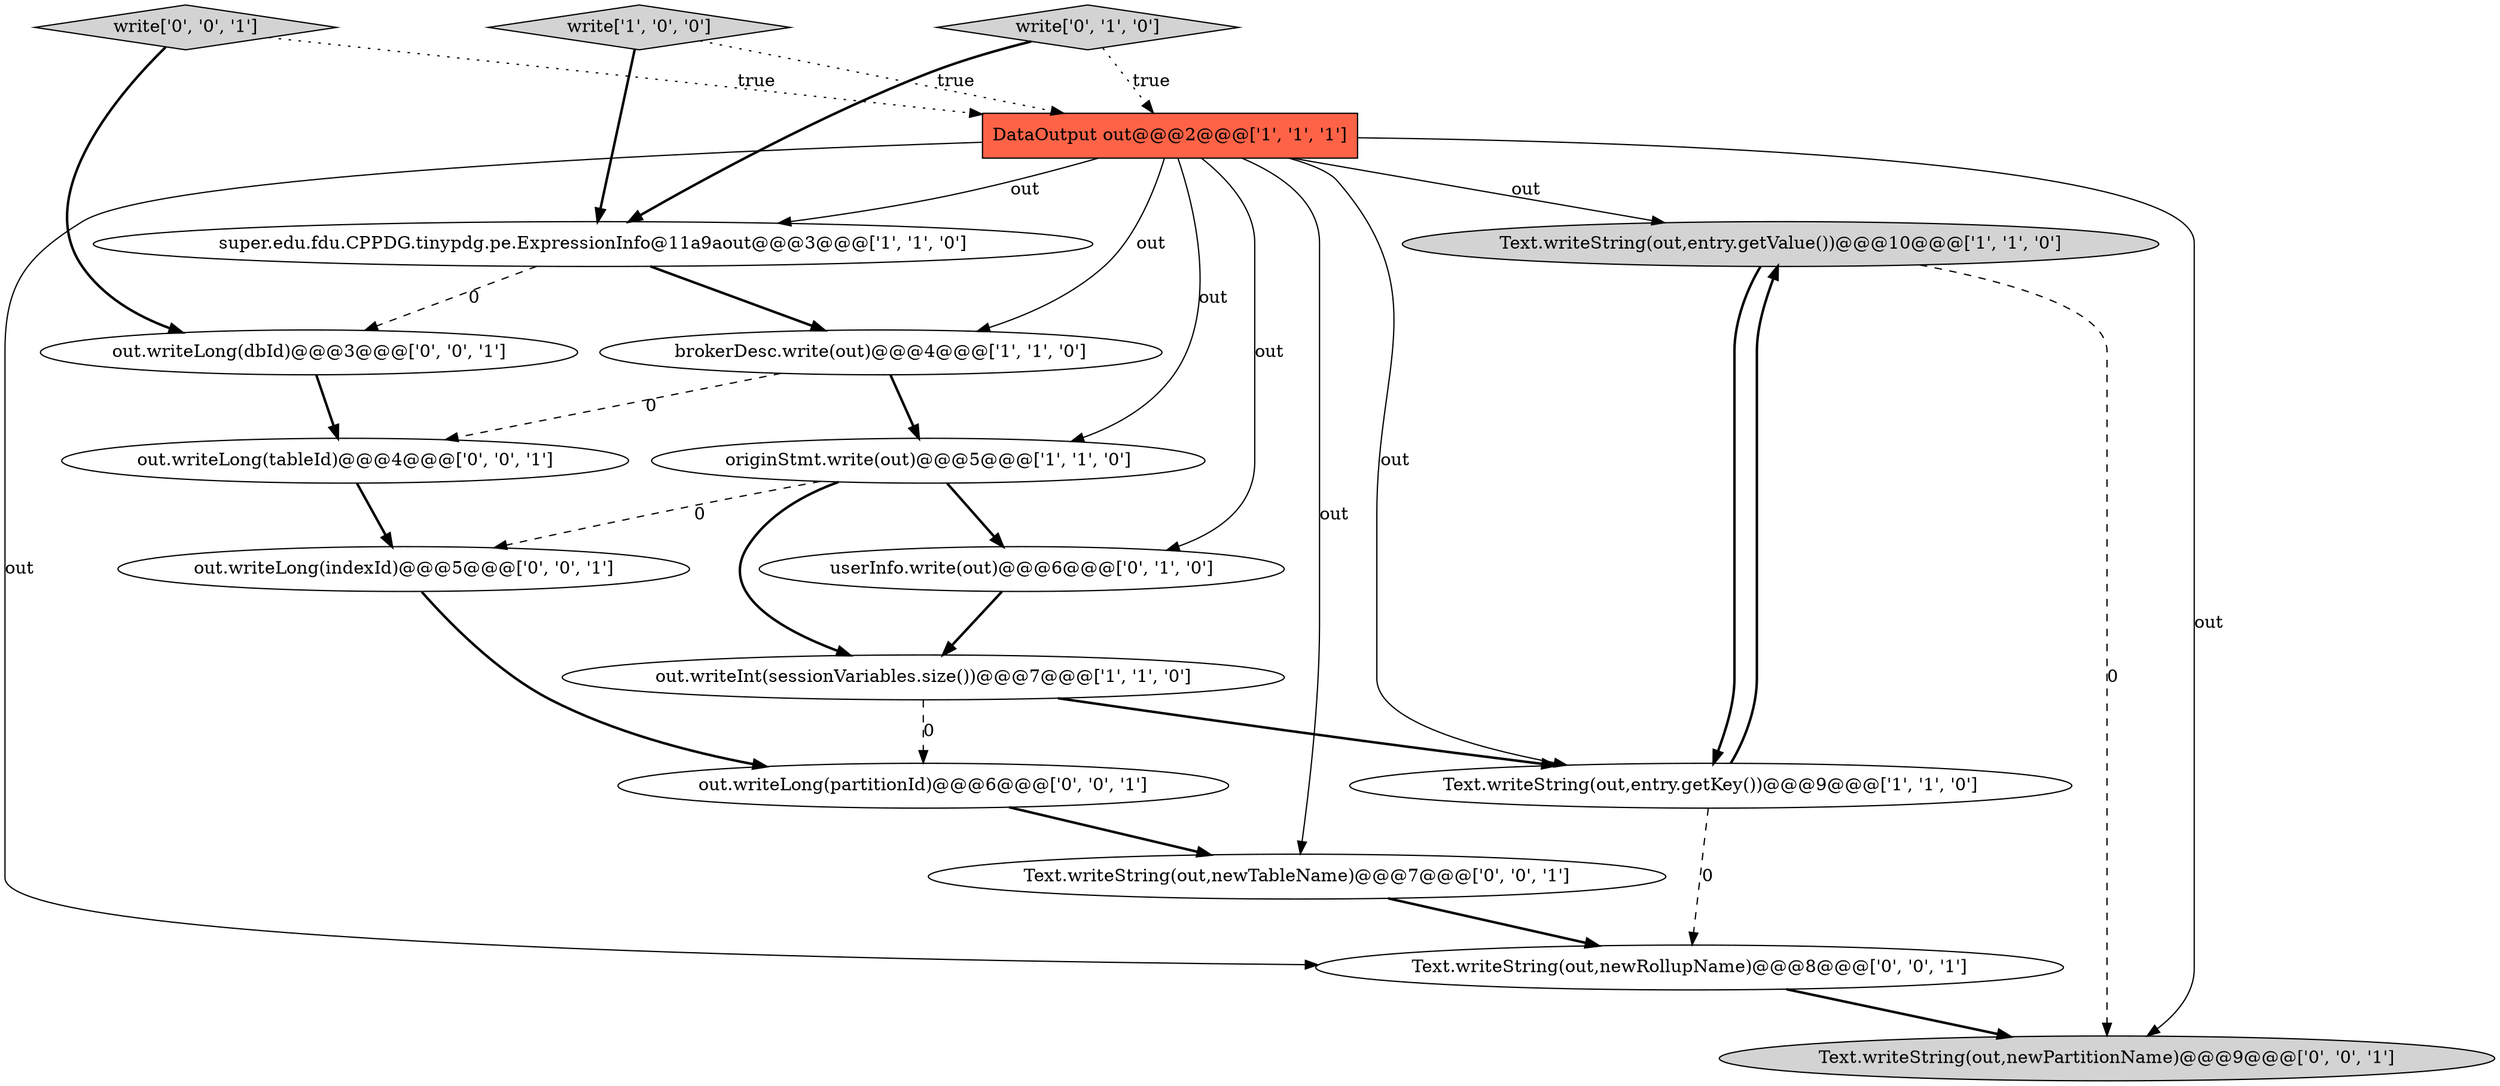 digraph {
5 [style = filled, label = "Text.writeString(out,entry.getValue())@@@10@@@['1', '1', '0']", fillcolor = lightgray, shape = ellipse image = "AAA0AAABBB1BBB"];
2 [style = filled, label = "super.edu.fdu.CPPDG.tinypdg.pe.ExpressionInfo@11a9aout@@@3@@@['1', '1', '0']", fillcolor = white, shape = ellipse image = "AAA0AAABBB1BBB"];
11 [style = filled, label = "Text.writeString(out,newPartitionName)@@@9@@@['0', '0', '1']", fillcolor = lightgray, shape = ellipse image = "AAA0AAABBB3BBB"];
4 [style = filled, label = "Text.writeString(out,entry.getKey())@@@9@@@['1', '1', '0']", fillcolor = white, shape = ellipse image = "AAA0AAABBB1BBB"];
6 [style = filled, label = "brokerDesc.write(out)@@@4@@@['1', '1', '0']", fillcolor = white, shape = ellipse image = "AAA0AAABBB1BBB"];
8 [style = filled, label = "write['0', '1', '0']", fillcolor = lightgray, shape = diamond image = "AAA0AAABBB2BBB"];
12 [style = filled, label = "out.writeLong(partitionId)@@@6@@@['0', '0', '1']", fillcolor = white, shape = ellipse image = "AAA0AAABBB3BBB"];
9 [style = filled, label = "userInfo.write(out)@@@6@@@['0', '1', '0']", fillcolor = white, shape = ellipse image = "AAA1AAABBB2BBB"];
16 [style = filled, label = "write['0', '0', '1']", fillcolor = lightgray, shape = diamond image = "AAA0AAABBB3BBB"];
17 [style = filled, label = "Text.writeString(out,newTableName)@@@7@@@['0', '0', '1']", fillcolor = white, shape = ellipse image = "AAA0AAABBB3BBB"];
13 [style = filled, label = "out.writeLong(indexId)@@@5@@@['0', '0', '1']", fillcolor = white, shape = ellipse image = "AAA0AAABBB3BBB"];
0 [style = filled, label = "originStmt.write(out)@@@5@@@['1', '1', '0']", fillcolor = white, shape = ellipse image = "AAA0AAABBB1BBB"];
10 [style = filled, label = "out.writeLong(dbId)@@@3@@@['0', '0', '1']", fillcolor = white, shape = ellipse image = "AAA0AAABBB3BBB"];
3 [style = filled, label = "DataOutput out@@@2@@@['1', '1', '1']", fillcolor = tomato, shape = box image = "AAA0AAABBB1BBB"];
7 [style = filled, label = "out.writeInt(sessionVariables.size())@@@7@@@['1', '1', '0']", fillcolor = white, shape = ellipse image = "AAA0AAABBB1BBB"];
15 [style = filled, label = "Text.writeString(out,newRollupName)@@@8@@@['0', '0', '1']", fillcolor = white, shape = ellipse image = "AAA0AAABBB3BBB"];
14 [style = filled, label = "out.writeLong(tableId)@@@4@@@['0', '0', '1']", fillcolor = white, shape = ellipse image = "AAA0AAABBB3BBB"];
1 [style = filled, label = "write['1', '0', '0']", fillcolor = lightgray, shape = diamond image = "AAA0AAABBB1BBB"];
3->17 [style = solid, label="out"];
0->7 [style = bold, label=""];
6->14 [style = dashed, label="0"];
3->15 [style = solid, label="out"];
6->0 [style = bold, label=""];
4->5 [style = bold, label=""];
0->9 [style = bold, label=""];
14->13 [style = bold, label=""];
16->3 [style = dotted, label="true"];
4->15 [style = dashed, label="0"];
2->10 [style = dashed, label="0"];
16->10 [style = bold, label=""];
3->4 [style = solid, label="out"];
5->4 [style = bold, label=""];
3->11 [style = solid, label="out"];
0->13 [style = dashed, label="0"];
5->11 [style = dashed, label="0"];
13->12 [style = bold, label=""];
8->2 [style = bold, label=""];
12->17 [style = bold, label=""];
1->3 [style = dotted, label="true"];
15->11 [style = bold, label=""];
17->15 [style = bold, label=""];
7->4 [style = bold, label=""];
3->2 [style = solid, label="out"];
7->12 [style = dashed, label="0"];
2->6 [style = bold, label=""];
8->3 [style = dotted, label="true"];
3->9 [style = solid, label="out"];
3->6 [style = solid, label="out"];
1->2 [style = bold, label=""];
3->0 [style = solid, label="out"];
10->14 [style = bold, label=""];
3->5 [style = solid, label="out"];
9->7 [style = bold, label=""];
}
